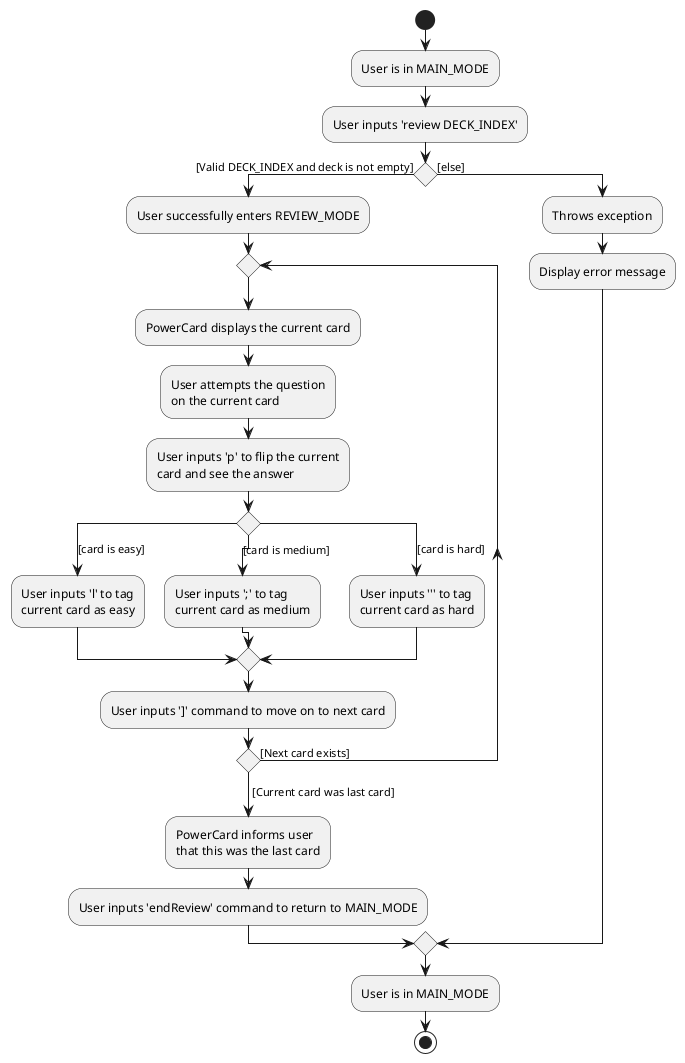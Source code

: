 @startuml

start
:User is in MAIN_MODE;
:User inputs 'review DECK_INDEX';
if () then ([Valid DECK_INDEX and deck is not empty])
    :User successfully enters REVIEW_MODE;
    repeat
        :PowerCard displays the current card;
        :User attempts the question
        on the current card;
        :User inputs 'p' to flip the current
        card and see the answer;
        switch ()
        case ([card is easy])
        :User inputs 'l' to tag
        current card as easy;
        case ([card is medium])
        :User inputs ';' to tag
        current card as medium;
        case ([card is hard])
        :User inputs ''' to tag
        current card as hard;
        endswitch

        :User inputs ']' command to move on to next card;

    repeat while () is ([Next card exists])
    -> [Current card was last card];

    :PowerCard informs user
    that this was the last card;

    :User inputs 'endReview' command to return to MAIN_MODE;

else ([else])
    :Throws exception;
    :Display error message;

endif

:User is in MAIN_MODE;

stop
@enduml
